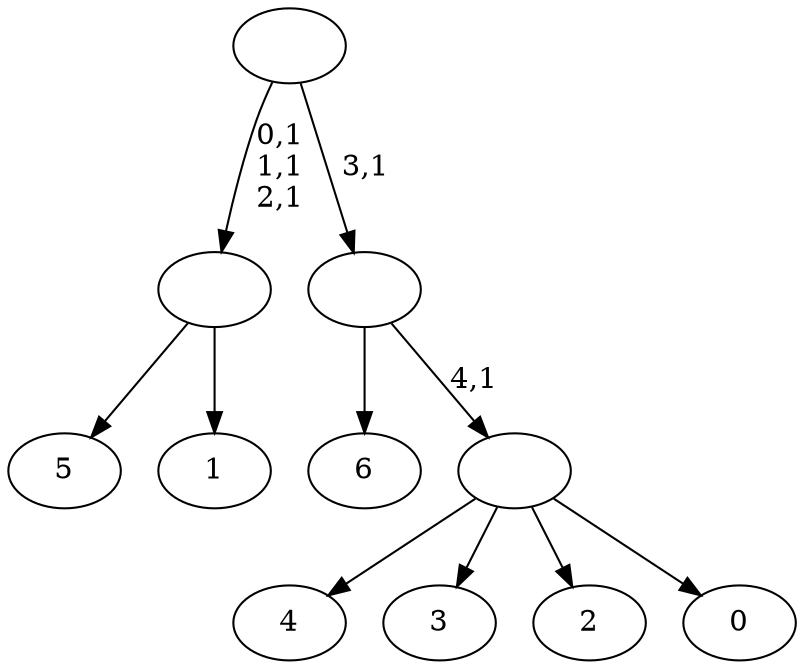 digraph T {
	12 [label="6"]
	11 [label="5"]
	10 [label="4"]
	9 [label="3"]
	8 [label="2"]
	7 [label="1"]
	6 [label=""]
	3 [label="0"]
	2 [label=""]
	1 [label=""]
	0 [label=""]
	6 -> 11 [label=""]
	6 -> 7 [label=""]
	2 -> 10 [label=""]
	2 -> 9 [label=""]
	2 -> 8 [label=""]
	2 -> 3 [label=""]
	1 -> 12 [label=""]
	1 -> 2 [label="4,1"]
	0 -> 6 [label="0,1\n1,1\n2,1"]
	0 -> 1 [label="3,1"]
}
